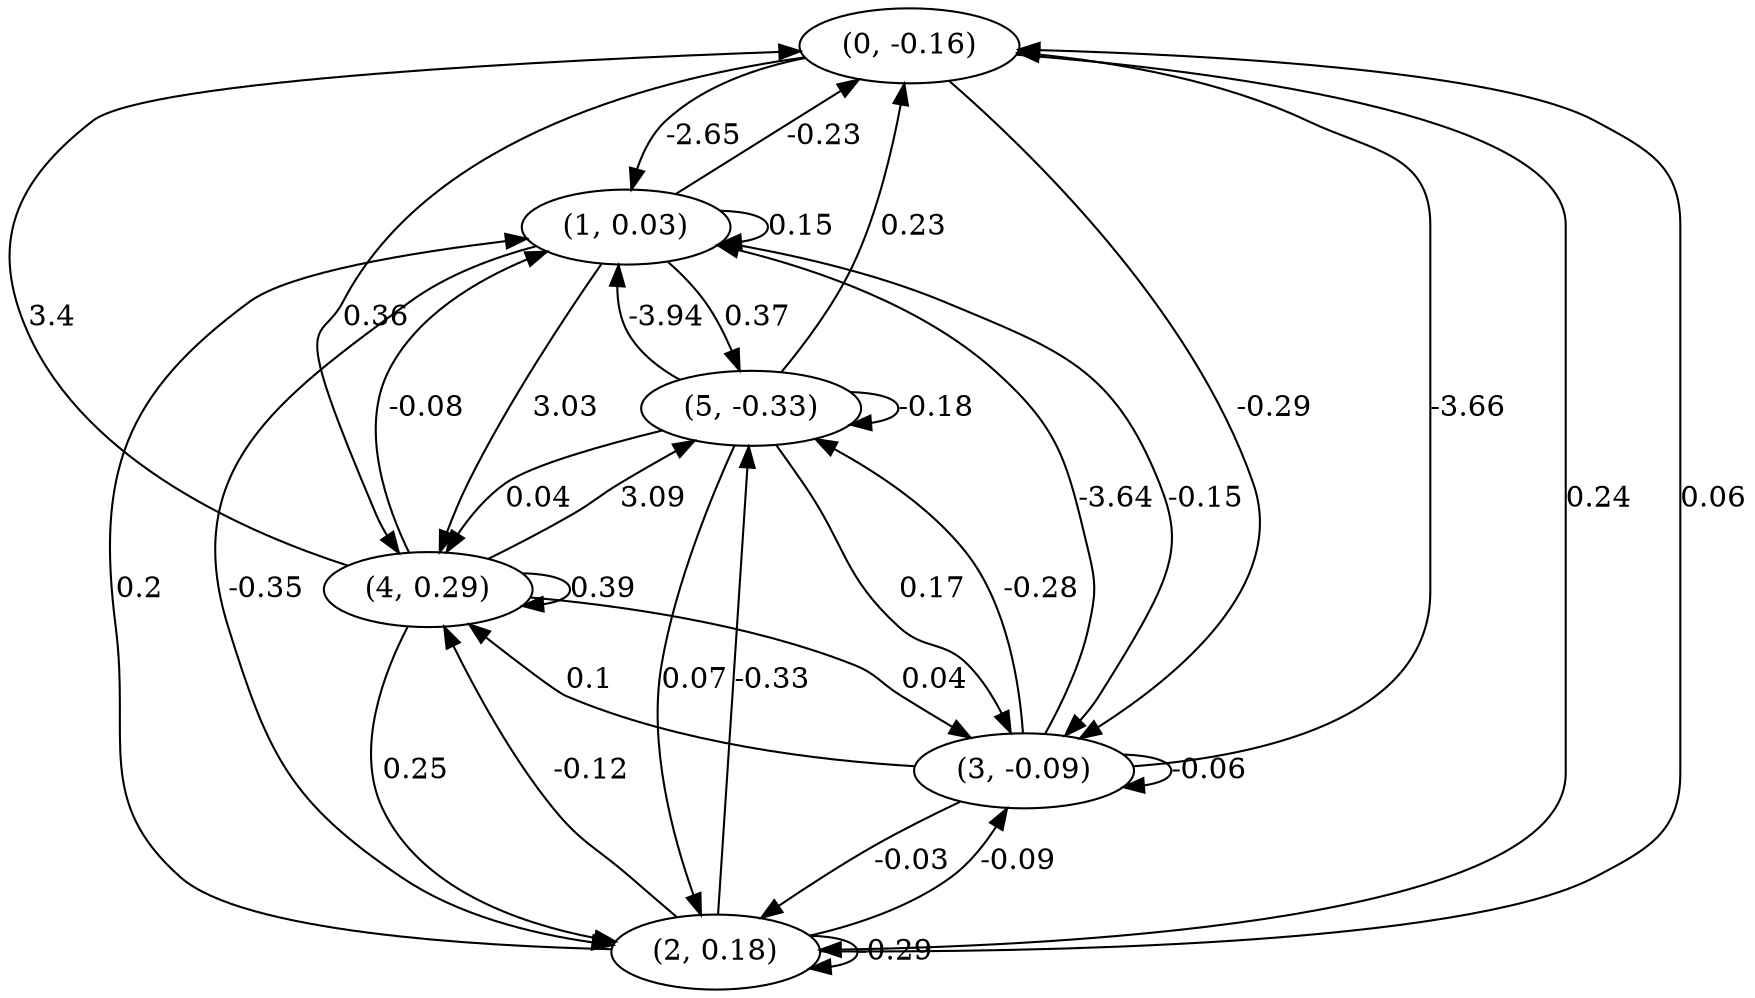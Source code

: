 digraph {
    0 [ label = "(0, -0.16)" ]
    1 [ label = "(1, 0.03)" ]
    2 [ label = "(2, 0.18)" ]
    3 [ label = "(3, -0.09)" ]
    4 [ label = "(4, 0.29)" ]
    5 [ label = "(5, -0.33)" ]
    1 -> 1 [ label = "0.15" ]
    2 -> 2 [ label = "-0.29" ]
    3 -> 3 [ label = "-0.06" ]
    4 -> 4 [ label = "0.39" ]
    5 -> 5 [ label = "-0.18" ]
    1 -> 0 [ label = "-0.23" ]
    2 -> 0 [ label = "0.06" ]
    3 -> 0 [ label = "-3.66" ]
    4 -> 0 [ label = "3.4" ]
    5 -> 0 [ label = "0.23" ]
    0 -> 1 [ label = "-2.65" ]
    2 -> 1 [ label = "0.2" ]
    3 -> 1 [ label = "-3.64" ]
    4 -> 1 [ label = "-0.08" ]
    5 -> 1 [ label = "-3.94" ]
    0 -> 2 [ label = "0.24" ]
    1 -> 2 [ label = "-0.35" ]
    3 -> 2 [ label = "-0.03" ]
    4 -> 2 [ label = "0.25" ]
    5 -> 2 [ label = "0.07" ]
    0 -> 3 [ label = "-0.29" ]
    1 -> 3 [ label = "-0.15" ]
    2 -> 3 [ label = "-0.09" ]
    4 -> 3 [ label = "0.04" ]
    5 -> 3 [ label = "0.17" ]
    0 -> 4 [ label = "0.36" ]
    1 -> 4 [ label = "3.03" ]
    2 -> 4 [ label = "-0.12" ]
    3 -> 4 [ label = "0.1" ]
    5 -> 4 [ label = "0.04" ]
    1 -> 5 [ label = "0.37" ]
    2 -> 5 [ label = "-0.33" ]
    3 -> 5 [ label = "-0.28" ]
    4 -> 5 [ label = "3.09" ]
}

